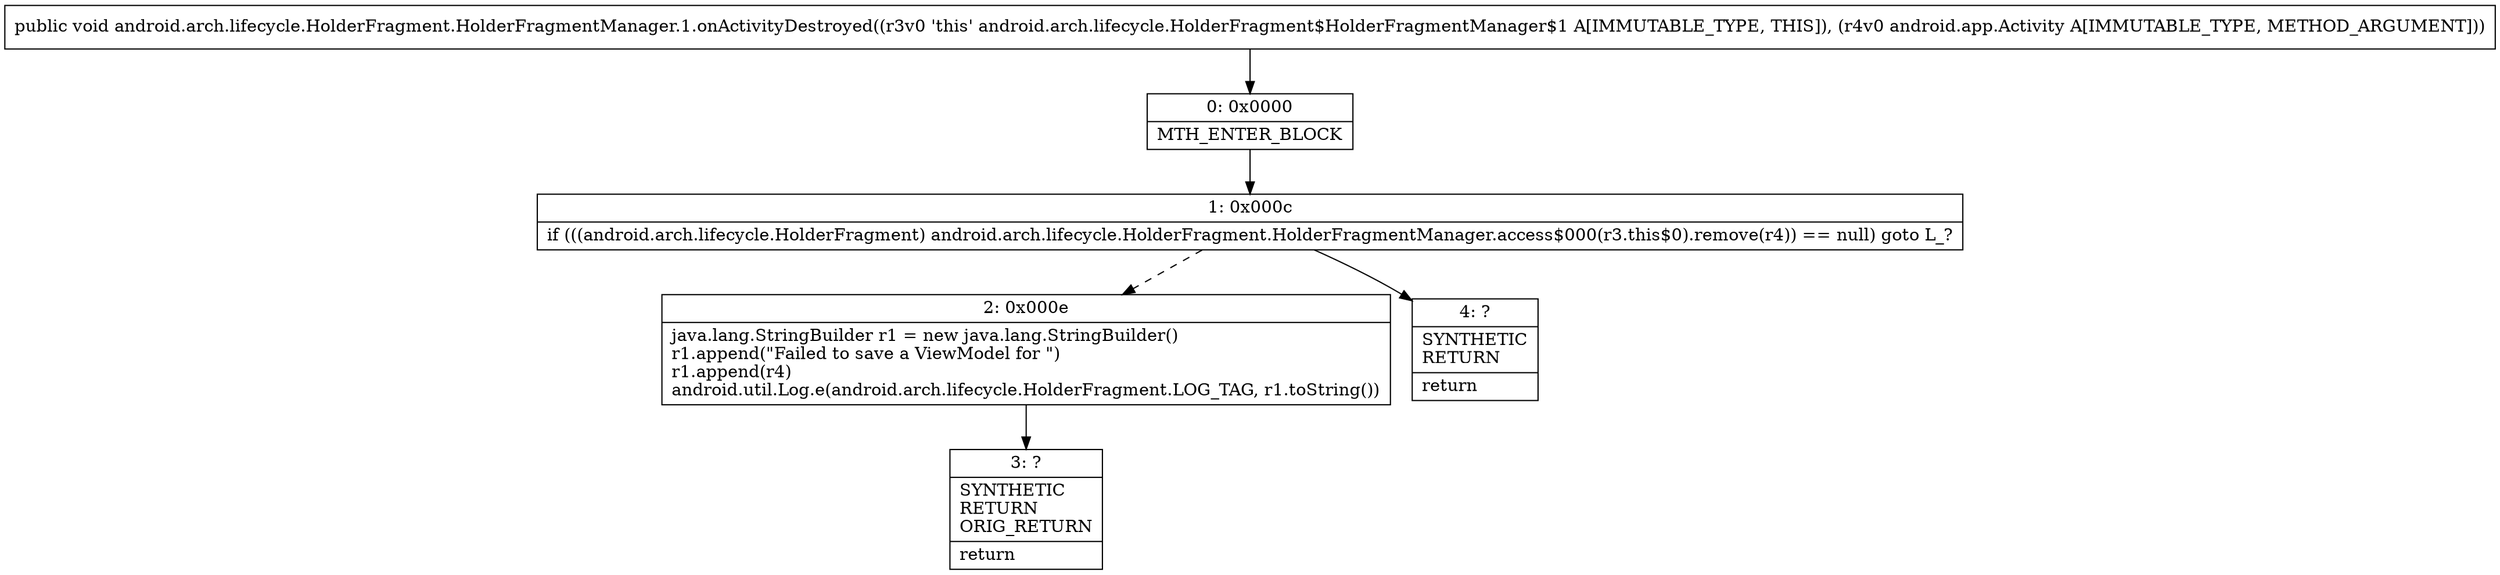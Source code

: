 digraph "CFG forandroid.arch.lifecycle.HolderFragment.HolderFragmentManager.1.onActivityDestroyed(Landroid\/app\/Activity;)V" {
Node_0 [shape=record,label="{0\:\ 0x0000|MTH_ENTER_BLOCK\l}"];
Node_1 [shape=record,label="{1\:\ 0x000c|if (((android.arch.lifecycle.HolderFragment) android.arch.lifecycle.HolderFragment.HolderFragmentManager.access$000(r3.this$0).remove(r4)) == null) goto L_?\l}"];
Node_2 [shape=record,label="{2\:\ 0x000e|java.lang.StringBuilder r1 = new java.lang.StringBuilder()\lr1.append(\"Failed to save a ViewModel for \")\lr1.append(r4)\landroid.util.Log.e(android.arch.lifecycle.HolderFragment.LOG_TAG, r1.toString())\l}"];
Node_3 [shape=record,label="{3\:\ ?|SYNTHETIC\lRETURN\lORIG_RETURN\l|return\l}"];
Node_4 [shape=record,label="{4\:\ ?|SYNTHETIC\lRETURN\l|return\l}"];
MethodNode[shape=record,label="{public void android.arch.lifecycle.HolderFragment.HolderFragmentManager.1.onActivityDestroyed((r3v0 'this' android.arch.lifecycle.HolderFragment$HolderFragmentManager$1 A[IMMUTABLE_TYPE, THIS]), (r4v0 android.app.Activity A[IMMUTABLE_TYPE, METHOD_ARGUMENT])) }"];
MethodNode -> Node_0;
Node_0 -> Node_1;
Node_1 -> Node_2[style=dashed];
Node_1 -> Node_4;
Node_2 -> Node_3;
}

